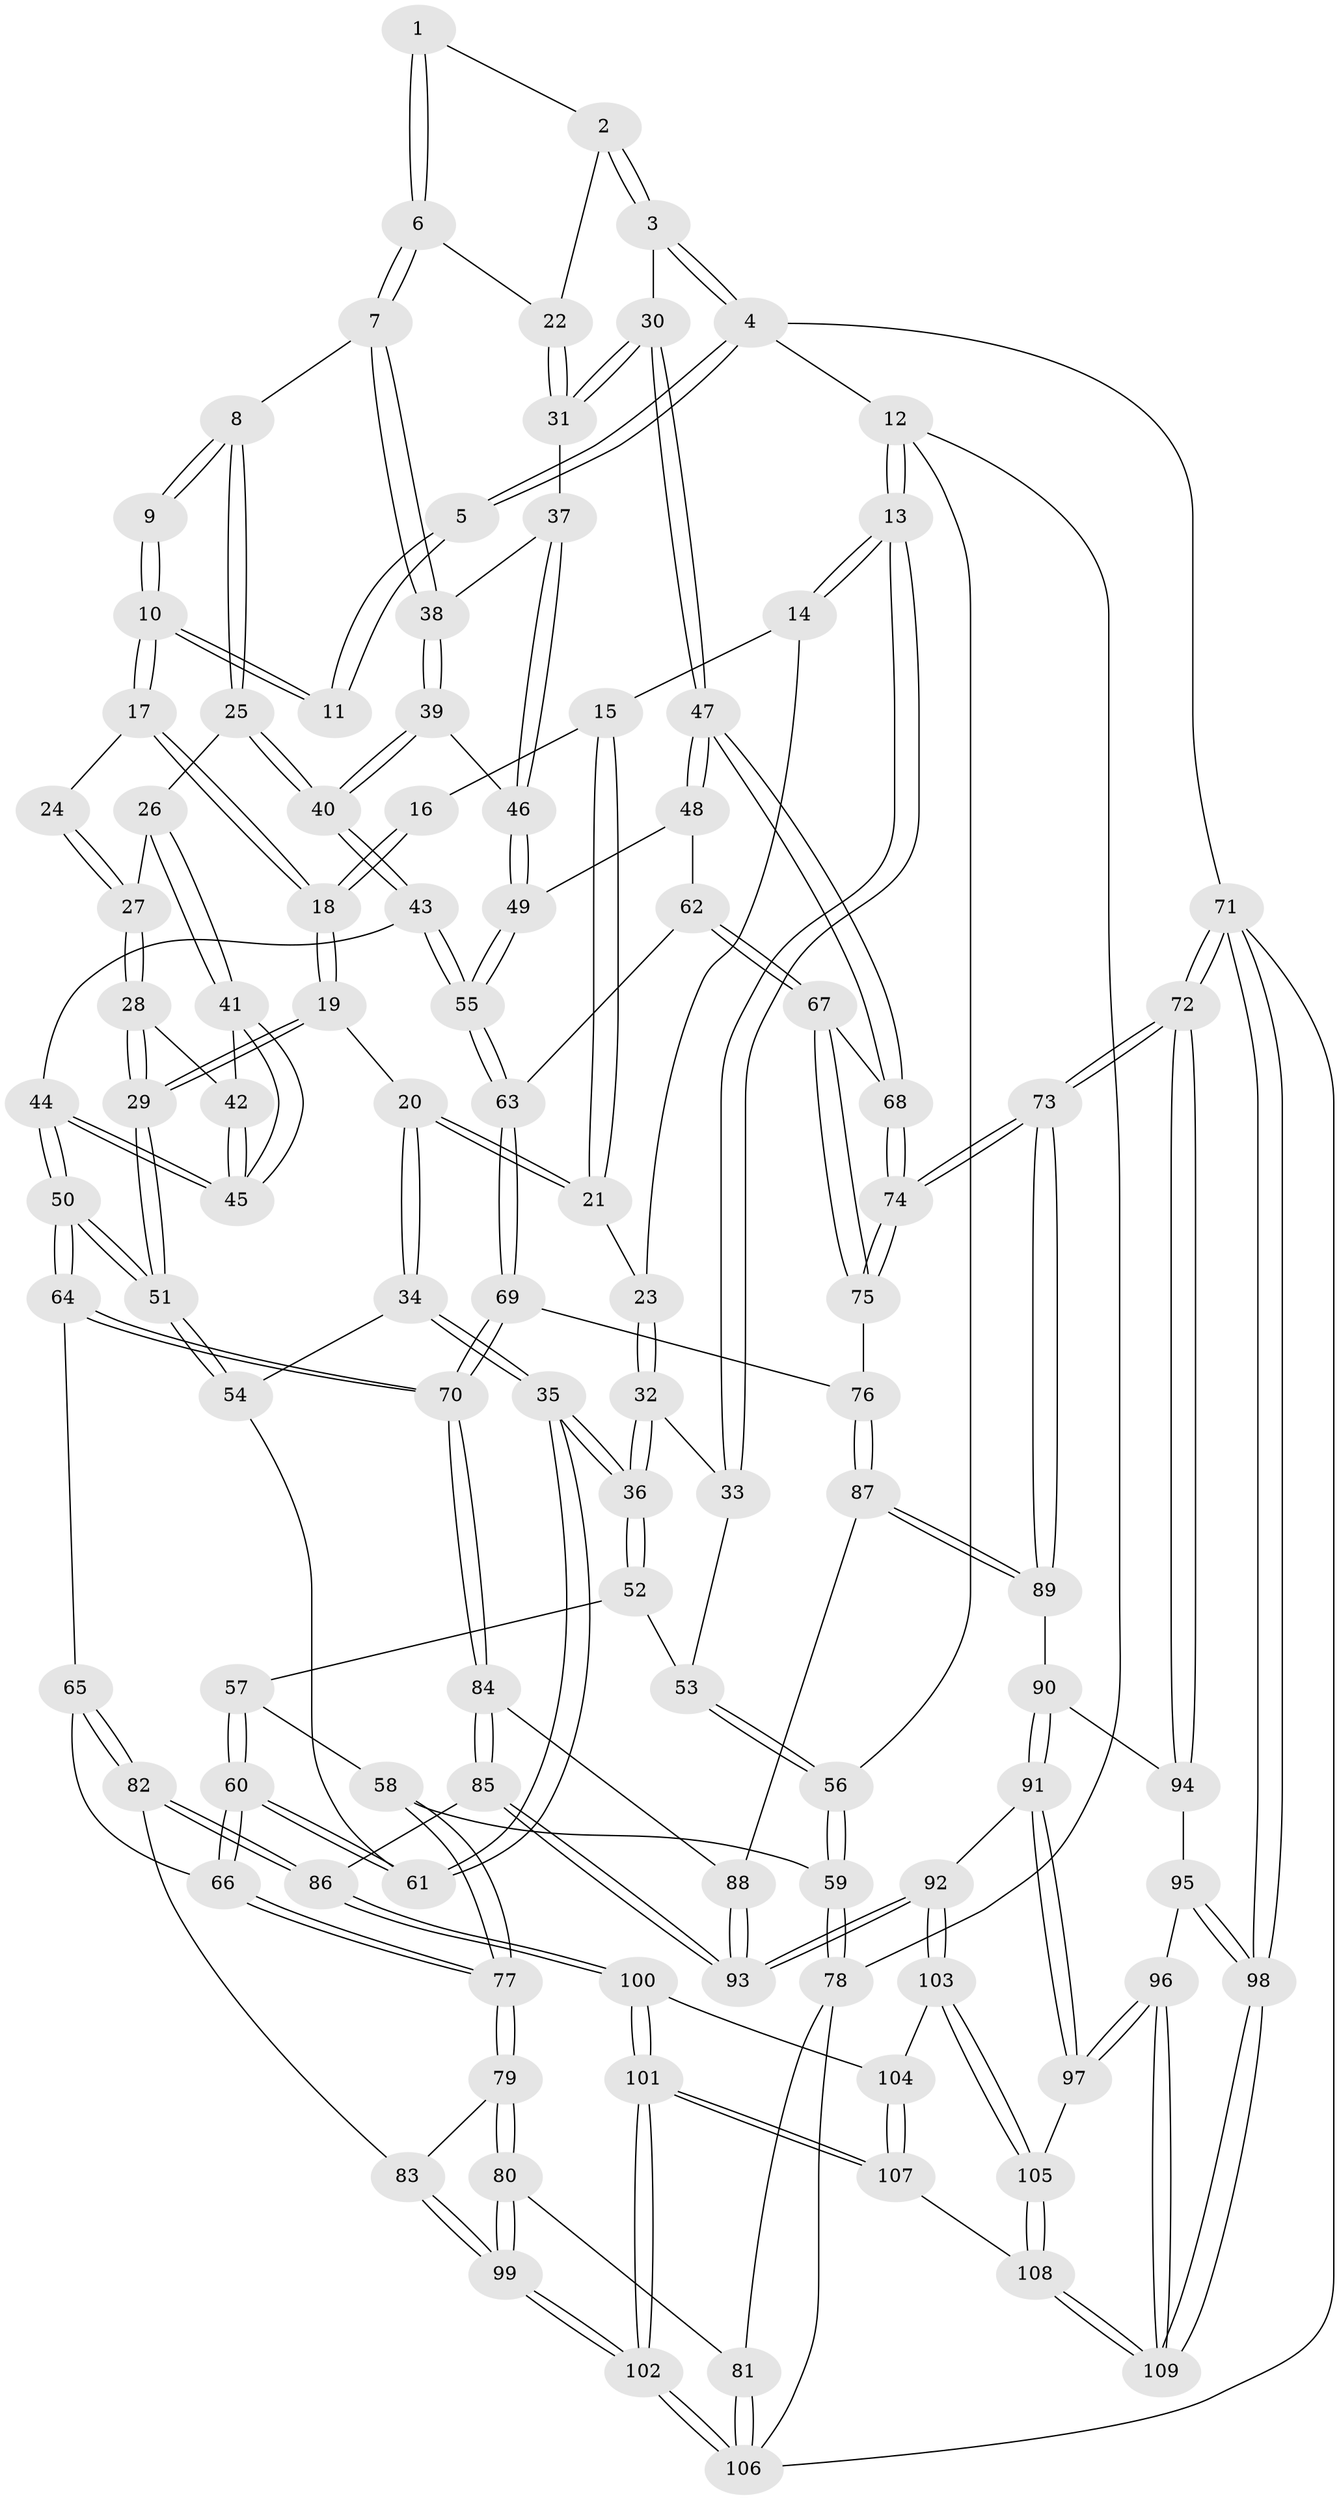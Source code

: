 // Generated by graph-tools (version 1.1) at 2025/38/03/09/25 02:38:41]
// undirected, 109 vertices, 269 edges
graph export_dot {
graph [start="1"]
  node [color=gray90,style=filled];
  1 [pos="+0.7747820106608363+0"];
  2 [pos="+0.8143021526356587+0.044461002942468464"];
  3 [pos="+1+0"];
  4 [pos="+1+0"];
  5 [pos="+0.7355581604953366+0"];
  6 [pos="+0.7519405483819304+0.0789962061635026"];
  7 [pos="+0.726944411246807+0.09200214423260279"];
  8 [pos="+0.66722479286223+0.07094577924333106"];
  9 [pos="+0.6476432664816696+0"];
  10 [pos="+0.627743041984049+0"];
  11 [pos="+0.6360159300043519+0"];
  12 [pos="+0+0"];
  13 [pos="+0+0"];
  14 [pos="+0+0"];
  15 [pos="+0.2576127689672575+0"];
  16 [pos="+0.40551355470525674+0"];
  17 [pos="+0.49563318010739554+0.05255951376137867"];
  18 [pos="+0.46821612083406505+0.07657103794137027"];
  19 [pos="+0.4436735752793562+0.11544264506619221"];
  20 [pos="+0.3393361712660875+0.10223278144955669"];
  21 [pos="+0.3045810785042773+0"];
  22 [pos="+0.8133211005828418+0.05289904905285788"];
  23 [pos="+0.16713802465592298+0.08266881550101246"];
  24 [pos="+0.553412946152499+0.06492186308209837"];
  25 [pos="+0.6604691244556453+0.08102484728454197"];
  26 [pos="+0.6432448866269814+0.09533568290474873"];
  27 [pos="+0.565682522249337+0.11105417610618128"];
  28 [pos="+0.5092254247441009+0.14175325708873726"];
  29 [pos="+0.47192348116349453+0.1434102923886906"];
  30 [pos="+1+0.13850324373315798"];
  31 [pos="+0.886599999279402+0.12013364320218092"];
  32 [pos="+0.15708217407749359+0.14854000969039105"];
  33 [pos="+0.04836113810624596+0.08927432649449187"];
  34 [pos="+0.33171845687166873+0.1135050203554785"];
  35 [pos="+0.2413193882913082+0.22221641601376474"];
  36 [pos="+0.18580139998546202+0.192719947652642"];
  37 [pos="+0.830207217853456+0.156099105021514"];
  38 [pos="+0.7487997631500738+0.1309454482468304"];
  39 [pos="+0.7365407907792009+0.2003720354751602"];
  40 [pos="+0.6928237530230867+0.2429279415631765"];
  41 [pos="+0.6131699248113723+0.1701592119428231"];
  42 [pos="+0.5228181477478474+0.14945670961815705"];
  43 [pos="+0.6572333679711957+0.3148108667337135"];
  44 [pos="+0.6359600287522301+0.3152884930975131"];
  45 [pos="+0.6168600396271913+0.2451925780387301"];
  46 [pos="+0.8129386975450817+0.2104151088461644"];
  47 [pos="+1+0.24649209372191488"];
  48 [pos="+0.8356767789510727+0.2610033202197262"];
  49 [pos="+0.8304449033924846+0.2595790301990824"];
  50 [pos="+0.5309842214765689+0.3599521278617734"];
  51 [pos="+0.4886824035006001+0.3013181780640081"];
  52 [pos="+0.054564921890863885+0.23043290389539708"];
  53 [pos="+0.036492053660804484+0.22468628624470605"];
  54 [pos="+0.4322536903158956+0.2849336311503907"];
  55 [pos="+0.7019923407296836+0.3377764032477328"];
  56 [pos="+0+0.27226661998521096"];
  57 [pos="+0.060470241970165935+0.24958583187436736"];
  58 [pos="+0.06461486761667821+0.3941594185604099"];
  59 [pos="+0+0.35261661923257354"];
  60 [pos="+0.22084695488740871+0.3945860509129889"];
  61 [pos="+0.2478816989043149+0.26547143209397767"];
  62 [pos="+0.8556067566117066+0.3814507445965034"];
  63 [pos="+0.7378705477645965+0.3834707119470299"];
  64 [pos="+0.4805220066197158+0.47294216995019894"];
  65 [pos="+0.4057797660626724+0.48115870896270163"];
  66 [pos="+0.21563964066788477+0.4360616710221493"];
  67 [pos="+0.9289774068009461+0.4027234200705506"];
  68 [pos="+1+0.34745486523743274"];
  69 [pos="+0.749410786694341+0.5164089830578951"];
  70 [pos="+0.5276939910915883+0.537891864620705"];
  71 [pos="+1+1"];
  72 [pos="+1+0.7855576978450431"];
  73 [pos="+1+0.6794689499906854"];
  74 [pos="+1+0.5924368164596281"];
  75 [pos="+0.8142477482968824+0.5425494616605243"];
  76 [pos="+0.7869180198187926+0.5547793766544292"];
  77 [pos="+0.19234687528868735+0.4526969497120267"];
  78 [pos="+0+0.6881345130868588"];
  79 [pos="+0.12552418743592453+0.6160786506501668"];
  80 [pos="+0.013521110450340282+0.6862239206120738"];
  81 [pos="+0.011764084175904226+0.686663789746733"];
  82 [pos="+0.3204496972874479+0.7359752813968056"];
  83 [pos="+0.31918512398913007+0.73607759397499"];
  84 [pos="+0.5394329024202692+0.6100131732211086"];
  85 [pos="+0.5332892823799168+0.6846517077234411"];
  86 [pos="+0.36882810565736524+0.7521601022231735"];
  87 [pos="+0.7851570523139487+0.6216010524757409"];
  88 [pos="+0.7361689682337387+0.6340765521914355"];
  89 [pos="+0.8024491424949008+0.6562092788061251"];
  90 [pos="+0.7919345277291052+0.7473662839877343"];
  91 [pos="+0.7488018509420971+0.7879627952031736"];
  92 [pos="+0.5897015702930553+0.755440913025151"];
  93 [pos="+0.5892415528644575+0.7544849049729934"];
  94 [pos="+0.8724774744994259+0.7874289335764856"];
  95 [pos="+0.8667433515762037+0.8262485892547031"];
  96 [pos="+0.7918595368508297+0.943573758455353"];
  97 [pos="+0.7501558867443121+0.8252934284940686"];
  98 [pos="+1+1"];
  99 [pos="+0.21764666094911836+0.9036031962517219"];
  100 [pos="+0.41434871551765157+0.859968560013005"];
  101 [pos="+0.25626098253269525+1"];
  102 [pos="+0.22565403077808663+1"];
  103 [pos="+0.5642136735747223+0.8687073967143943"];
  104 [pos="+0.4263572110296601+0.8619962767453658"];
  105 [pos="+0.5882414113155474+0.9327683344080874"];
  106 [pos="+0.13605982352963392+1"];
  107 [pos="+0.5765555554430379+1"];
  108 [pos="+0.612850752534467+1"];
  109 [pos="+0.8326460005420564+1"];
  1 -- 2;
  1 -- 6;
  1 -- 6;
  2 -- 3;
  2 -- 3;
  2 -- 22;
  3 -- 4;
  3 -- 4;
  3 -- 30;
  4 -- 5;
  4 -- 5;
  4 -- 12;
  4 -- 71;
  5 -- 11;
  5 -- 11;
  6 -- 7;
  6 -- 7;
  6 -- 22;
  7 -- 8;
  7 -- 38;
  7 -- 38;
  8 -- 9;
  8 -- 9;
  8 -- 25;
  8 -- 25;
  9 -- 10;
  9 -- 10;
  10 -- 11;
  10 -- 11;
  10 -- 17;
  10 -- 17;
  12 -- 13;
  12 -- 13;
  12 -- 56;
  12 -- 78;
  13 -- 14;
  13 -- 14;
  13 -- 33;
  13 -- 33;
  14 -- 15;
  14 -- 23;
  15 -- 16;
  15 -- 21;
  15 -- 21;
  16 -- 18;
  16 -- 18;
  17 -- 18;
  17 -- 18;
  17 -- 24;
  18 -- 19;
  18 -- 19;
  19 -- 20;
  19 -- 29;
  19 -- 29;
  20 -- 21;
  20 -- 21;
  20 -- 34;
  20 -- 34;
  21 -- 23;
  22 -- 31;
  22 -- 31;
  23 -- 32;
  23 -- 32;
  24 -- 27;
  24 -- 27;
  25 -- 26;
  25 -- 40;
  25 -- 40;
  26 -- 27;
  26 -- 41;
  26 -- 41;
  27 -- 28;
  27 -- 28;
  28 -- 29;
  28 -- 29;
  28 -- 42;
  29 -- 51;
  29 -- 51;
  30 -- 31;
  30 -- 31;
  30 -- 47;
  30 -- 47;
  31 -- 37;
  32 -- 33;
  32 -- 36;
  32 -- 36;
  33 -- 53;
  34 -- 35;
  34 -- 35;
  34 -- 54;
  35 -- 36;
  35 -- 36;
  35 -- 61;
  35 -- 61;
  36 -- 52;
  36 -- 52;
  37 -- 38;
  37 -- 46;
  37 -- 46;
  38 -- 39;
  38 -- 39;
  39 -- 40;
  39 -- 40;
  39 -- 46;
  40 -- 43;
  40 -- 43;
  41 -- 42;
  41 -- 45;
  41 -- 45;
  42 -- 45;
  42 -- 45;
  43 -- 44;
  43 -- 55;
  43 -- 55;
  44 -- 45;
  44 -- 45;
  44 -- 50;
  44 -- 50;
  46 -- 49;
  46 -- 49;
  47 -- 48;
  47 -- 48;
  47 -- 68;
  47 -- 68;
  48 -- 49;
  48 -- 62;
  49 -- 55;
  49 -- 55;
  50 -- 51;
  50 -- 51;
  50 -- 64;
  50 -- 64;
  51 -- 54;
  51 -- 54;
  52 -- 53;
  52 -- 57;
  53 -- 56;
  53 -- 56;
  54 -- 61;
  55 -- 63;
  55 -- 63;
  56 -- 59;
  56 -- 59;
  57 -- 58;
  57 -- 60;
  57 -- 60;
  58 -- 59;
  58 -- 77;
  58 -- 77;
  59 -- 78;
  59 -- 78;
  60 -- 61;
  60 -- 61;
  60 -- 66;
  60 -- 66;
  62 -- 63;
  62 -- 67;
  62 -- 67;
  63 -- 69;
  63 -- 69;
  64 -- 65;
  64 -- 70;
  64 -- 70;
  65 -- 66;
  65 -- 82;
  65 -- 82;
  66 -- 77;
  66 -- 77;
  67 -- 68;
  67 -- 75;
  67 -- 75;
  68 -- 74;
  68 -- 74;
  69 -- 70;
  69 -- 70;
  69 -- 76;
  70 -- 84;
  70 -- 84;
  71 -- 72;
  71 -- 72;
  71 -- 98;
  71 -- 98;
  71 -- 106;
  72 -- 73;
  72 -- 73;
  72 -- 94;
  72 -- 94;
  73 -- 74;
  73 -- 74;
  73 -- 89;
  73 -- 89;
  74 -- 75;
  74 -- 75;
  75 -- 76;
  76 -- 87;
  76 -- 87;
  77 -- 79;
  77 -- 79;
  78 -- 81;
  78 -- 106;
  79 -- 80;
  79 -- 80;
  79 -- 83;
  80 -- 81;
  80 -- 99;
  80 -- 99;
  81 -- 106;
  81 -- 106;
  82 -- 83;
  82 -- 86;
  82 -- 86;
  83 -- 99;
  83 -- 99;
  84 -- 85;
  84 -- 85;
  84 -- 88;
  85 -- 86;
  85 -- 93;
  85 -- 93;
  86 -- 100;
  86 -- 100;
  87 -- 88;
  87 -- 89;
  87 -- 89;
  88 -- 93;
  88 -- 93;
  89 -- 90;
  90 -- 91;
  90 -- 91;
  90 -- 94;
  91 -- 92;
  91 -- 97;
  91 -- 97;
  92 -- 93;
  92 -- 93;
  92 -- 103;
  92 -- 103;
  94 -- 95;
  95 -- 96;
  95 -- 98;
  95 -- 98;
  96 -- 97;
  96 -- 97;
  96 -- 109;
  96 -- 109;
  97 -- 105;
  98 -- 109;
  98 -- 109;
  99 -- 102;
  99 -- 102;
  100 -- 101;
  100 -- 101;
  100 -- 104;
  101 -- 102;
  101 -- 102;
  101 -- 107;
  101 -- 107;
  102 -- 106;
  102 -- 106;
  103 -- 104;
  103 -- 105;
  103 -- 105;
  104 -- 107;
  104 -- 107;
  105 -- 108;
  105 -- 108;
  107 -- 108;
  108 -- 109;
  108 -- 109;
}
